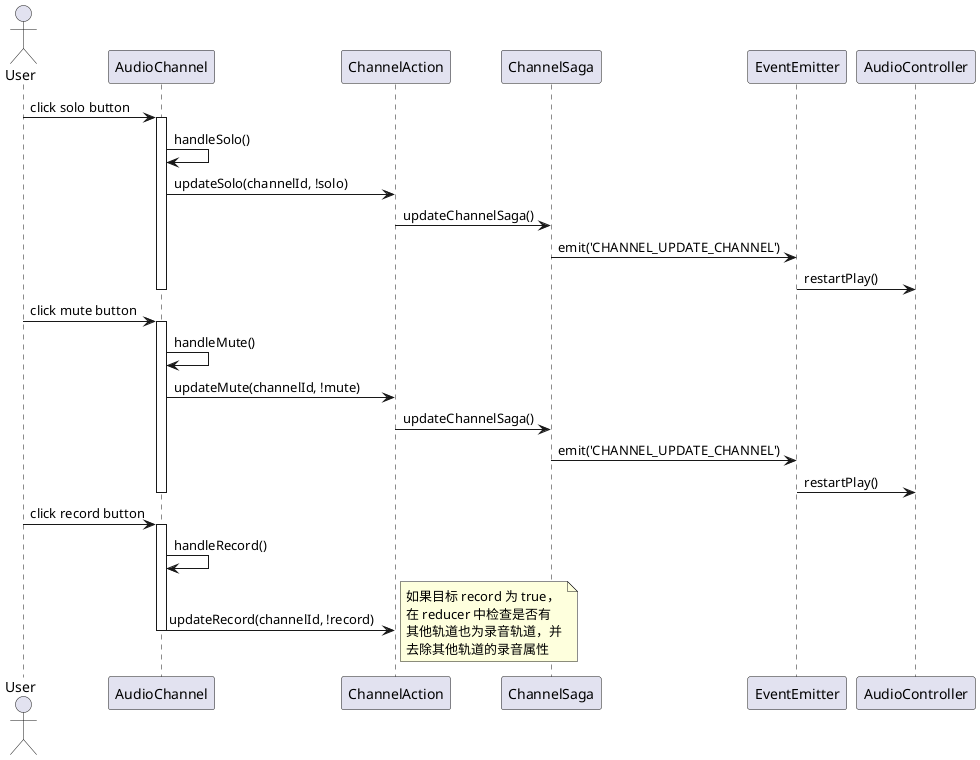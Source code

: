 @startuml
actor User

User -> AudioChannel: click solo button
activate AudioChannel
AudioChannel -> AudioChannel: handleSolo()
AudioChannel -> ChannelAction: updateSolo(channelId, !solo)
ChannelAction -> ChannelSaga: updateChannelSaga()
ChannelSaga -> EventEmitter: emit('CHANNEL_UPDATE_CHANNEL')
EventEmitter -> AudioController: restartPlay()
deactivate

User -> AudioChannel: click mute button
activate AudioChannel
AudioChannel -> AudioChannel: handleMute()
AudioChannel -> ChannelAction: updateMute(channelId, !mute)
ChannelAction -> ChannelSaga: updateChannelSaga()
ChannelSaga -> EventEmitter: emit('CHANNEL_UPDATE_CHANNEL')
EventEmitter -> AudioController: restartPlay()
deactivate

User -> AudioChannel: click record button
activate AudioChannel
AudioChannel -> AudioChannel: handleRecord()
AudioChannel -> ChannelAction: updateRecord(channelId, !record)
note right
  如果目标 record 为 true，
  在 reducer 中检查是否有
  其他轨道也为录音轨道，并
  去除其他轨道的录音属性
end note
deactivate


@enduml
